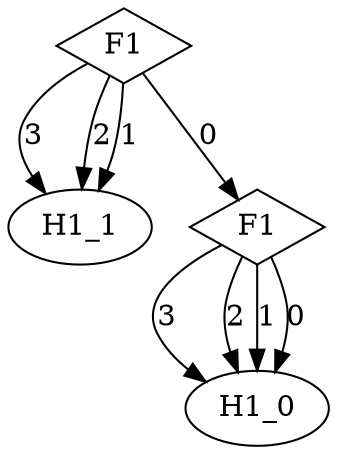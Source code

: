digraph {
node [label=H1_0,style=""] H1_0
node [label=H1_0,style=""] H1_0
node [label=H1_0,style=""] H1_0
node [label=H1_0,style=""] H1_0
node [label=H1_1,style=""] H1_1
node [label=H1_1,style=""] H1_1
node [label=H1_1,style=""] H1_1
node [label=F1,shape="diamond",style=""] 1
node [label=F1,shape="diamond",style=""] 0

1 -> H1_0 [label="3"]
1 -> H1_0 [label="2"]
1 -> H1_0 [label="1"]
1 -> H1_0 [label="0"]
0 -> H1_1 [label="3"]
0 -> H1_1 [label="2"]
0 -> H1_1 [label="1"]
0 -> 1 [label="0"]
}